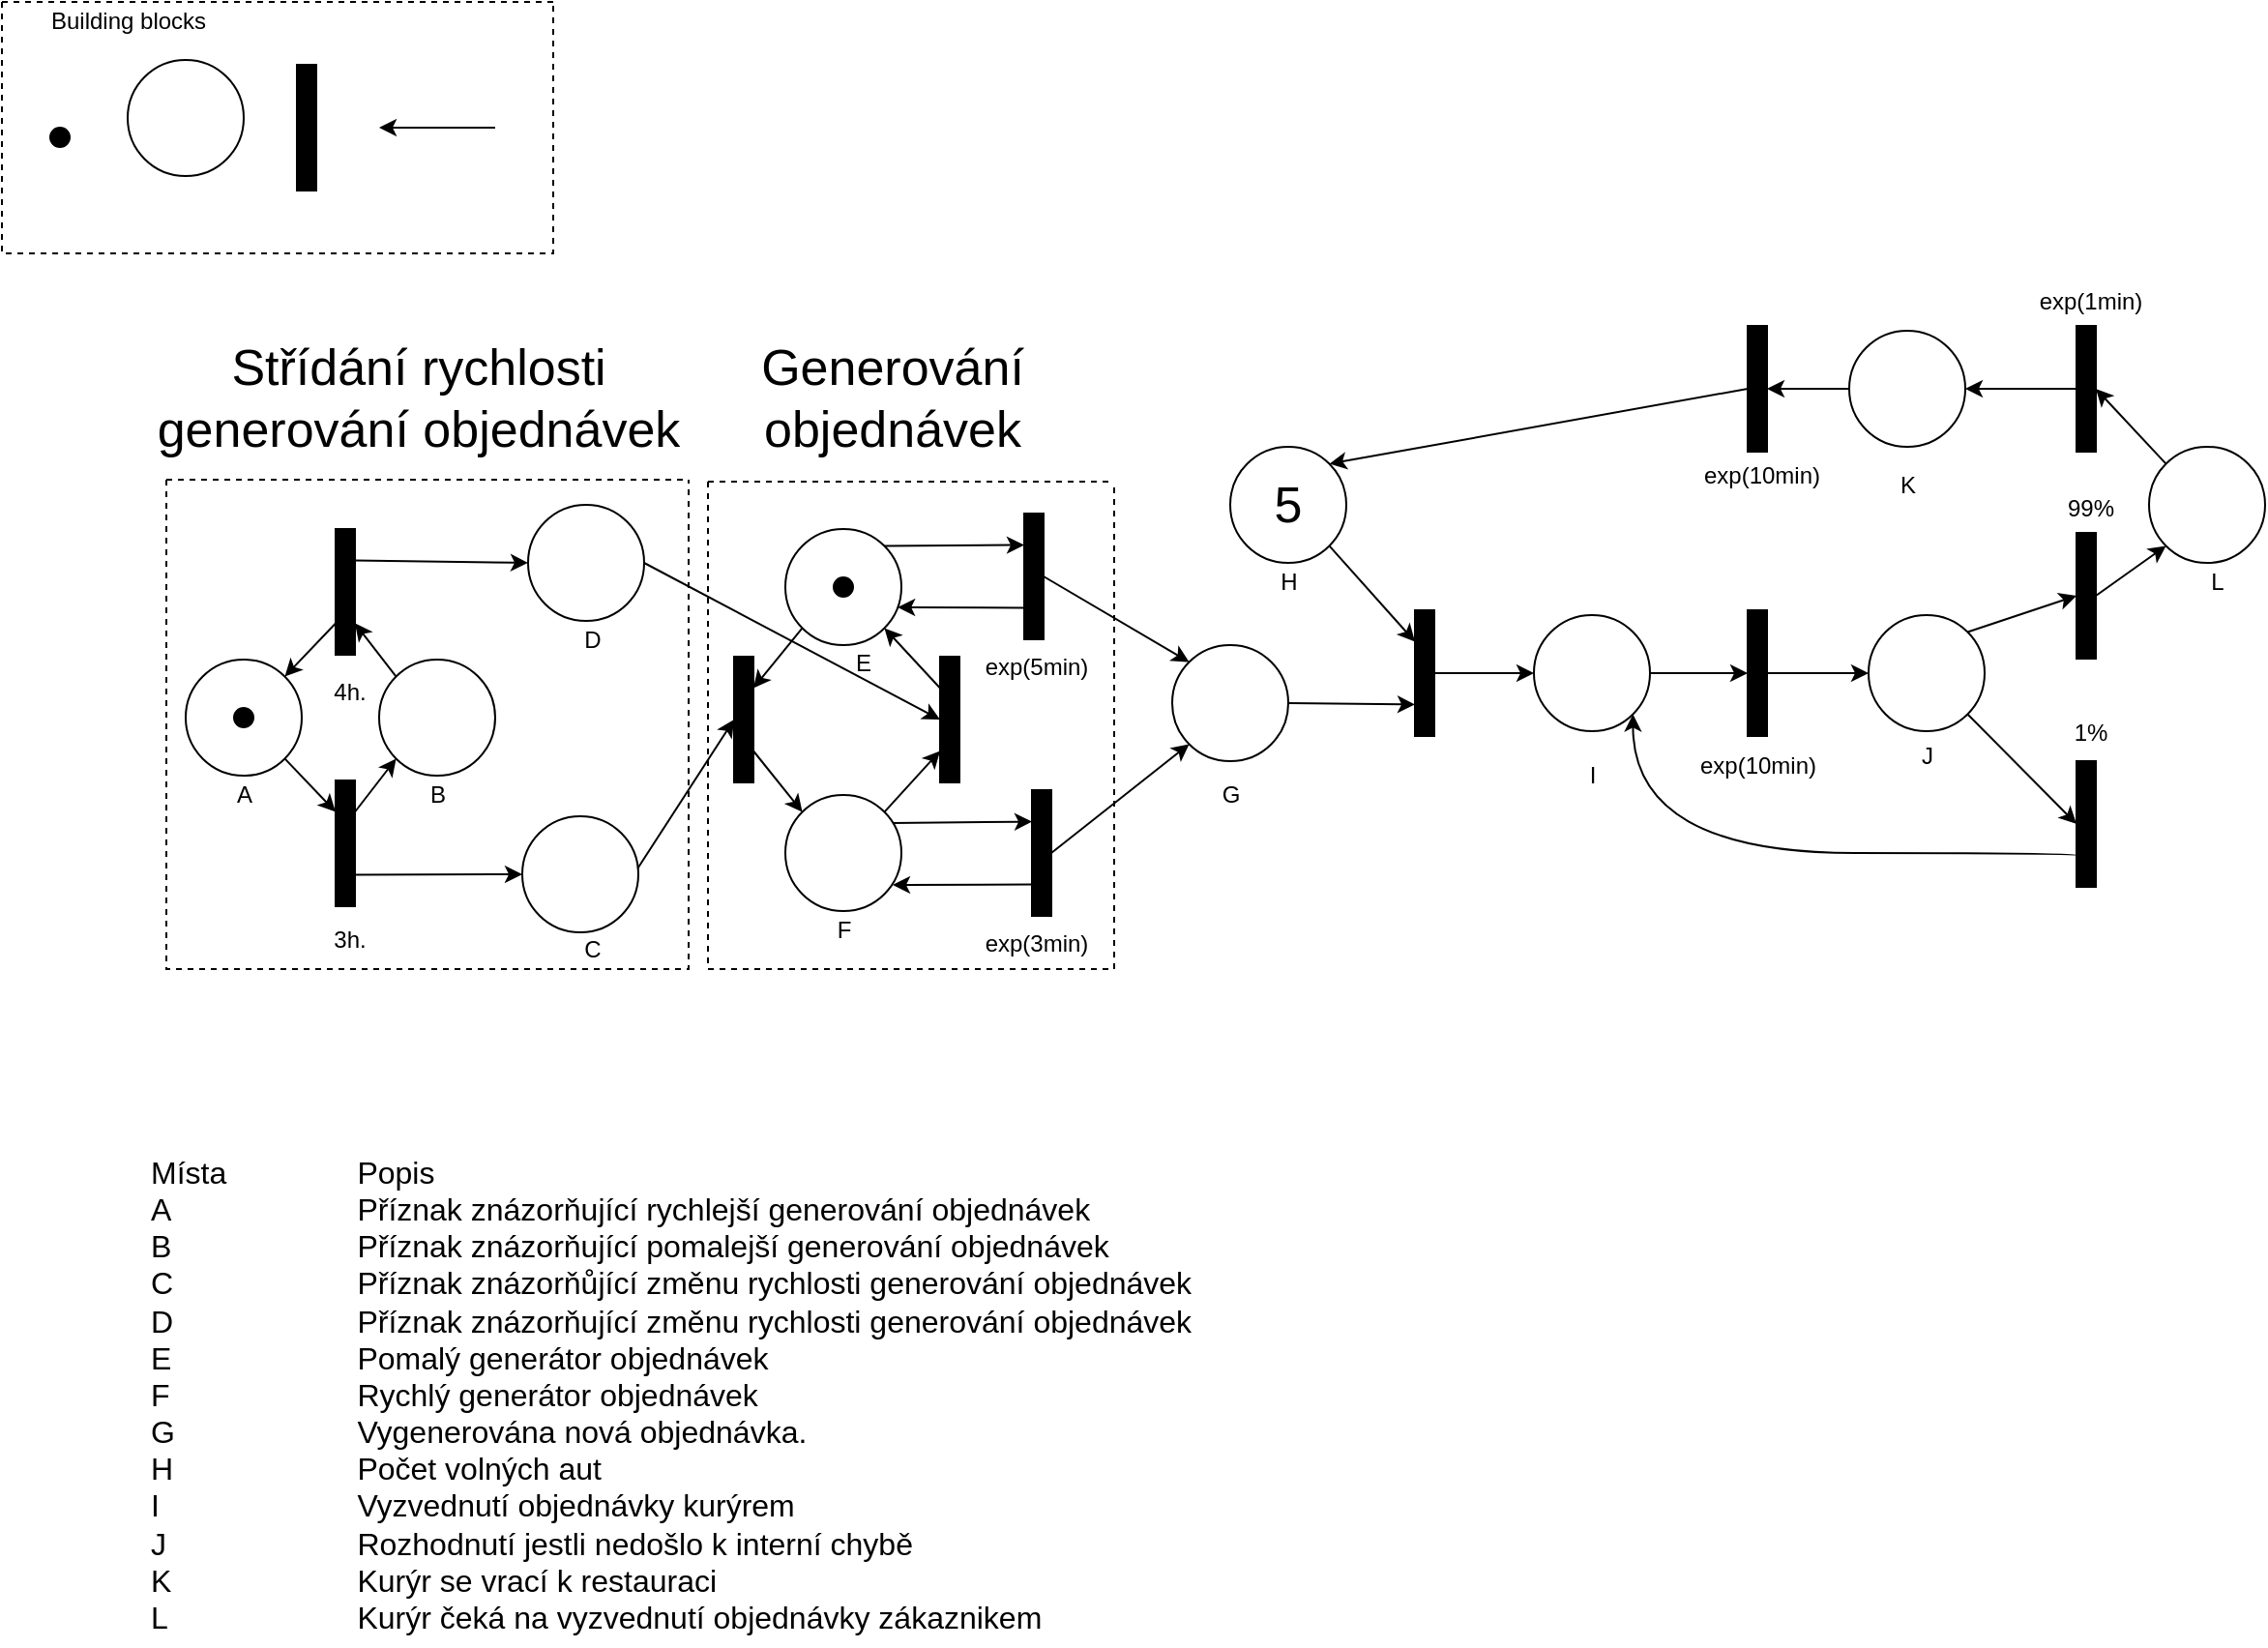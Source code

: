 <mxfile version="15.8.9" type="device"><diagram id="PbVcn2mZzIXCeSGvpQcQ" name="Page-1"><mxGraphModel dx="1185" dy="661" grid="1" gridSize="10" guides="1" tooltips="1" connect="1" arrows="1" fold="1" page="1" pageScale="1" pageWidth="850" pageHeight="1100" math="0" shadow="0"><root><mxCell id="0"/><mxCell id="1" parent="0"/><mxCell id="ri4CY-pp1VwM1a8zsmn7-1" value="" style="ellipse;whiteSpace=wrap;html=1;aspect=fixed;" parent="1" vertex="1"><mxGeometry x="160" y="110" width="60" height="60" as="geometry"/></mxCell><mxCell id="ri4CY-pp1VwM1a8zsmn7-4" value="" style="ellipse;whiteSpace=wrap;html=1;aspect=fixed;fillColor=#000000;" parent="1" vertex="1"><mxGeometry x="120" y="145" width="10" height="10" as="geometry"/></mxCell><mxCell id="ri4CY-pp1VwM1a8zsmn7-6" value="" style="endArrow=classic;html=1;rounded=0;edgeStyle=orthogonalEdgeStyle;" parent="1" edge="1"><mxGeometry width="50" height="50" relative="1" as="geometry"><mxPoint x="350" y="145" as="sourcePoint"/><mxPoint x="290" y="145" as="targetPoint"/><Array as="points"><mxPoint x="340" y="145"/></Array></mxGeometry></mxCell><mxCell id="ri4CY-pp1VwM1a8zsmn7-7" value="" style="swimlane;startSize=0;fillColor=#000000;dashed=1;" parent="1" vertex="1"><mxGeometry x="95" y="80" width="285" height="130" as="geometry"/></mxCell><mxCell id="ri4CY-pp1VwM1a8zsmn7-8" value="Building blocks" style="text;html=1;align=center;verticalAlign=middle;resizable=0;points=[];autosize=1;strokeColor=none;fillColor=none;" parent="ri4CY-pp1VwM1a8zsmn7-7" vertex="1"><mxGeometry x="15" width="100" height="20" as="geometry"/></mxCell><mxCell id="Bqn5HKnuF65wunkRcxJL-5" value="" style="rounded=0;whiteSpace=wrap;html=1;rotation=90;fillColor=#000000;" parent="ri4CY-pp1VwM1a8zsmn7-7" vertex="1"><mxGeometry x="125" y="60" width="65" height="10" as="geometry"/></mxCell><mxCell id="Bqn5HKnuF65wunkRcxJL-12" value="" style="ellipse;whiteSpace=wrap;html=1;aspect=fixed;" parent="1" vertex="1"><mxGeometry x="367" y="340" width="60" height="60" as="geometry"/></mxCell><mxCell id="Bqn5HKnuF65wunkRcxJL-13" value="" style="ellipse;whiteSpace=wrap;html=1;aspect=fixed;" parent="1" vertex="1"><mxGeometry x="364" y="501" width="60" height="60" as="geometry"/></mxCell><mxCell id="Bqn5HKnuF65wunkRcxJL-14" value="" style="endArrow=classic;html=1;rounded=0;exitX=0.25;exitY=0;exitDx=0;exitDy=0;entryX=0;entryY=0.5;entryDx=0;entryDy=0;" parent="1" source="Bqn5HKnuF65wunkRcxJL-4" target="Bqn5HKnuF65wunkRcxJL-12" edge="1"><mxGeometry width="50" height="50" relative="1" as="geometry"><mxPoint x="338.787" y="438.787" as="sourcePoint"/><mxPoint x="287.5" y="411.25" as="targetPoint"/></mxGeometry></mxCell><mxCell id="Bqn5HKnuF65wunkRcxJL-15" value="" style="endArrow=classic;html=1;rounded=0;exitX=0.75;exitY=0;exitDx=0;exitDy=0;entryX=0;entryY=0.5;entryDx=0;entryDy=0;" parent="1" source="Bqn5HKnuF65wunkRcxJL-3" target="Bqn5HKnuF65wunkRcxJL-13" edge="1"><mxGeometry width="50" height="50" relative="1" as="geometry"><mxPoint x="348.787" y="448.787" as="sourcePoint"/><mxPoint x="297.5" y="421.25" as="targetPoint"/></mxGeometry></mxCell><mxCell id="Bqn5HKnuF65wunkRcxJL-31" value="" style="rounded=0;whiteSpace=wrap;html=1;rotation=90;fillColor=#000000;" parent="1" vertex="1"><mxGeometry x="446" y="446" width="65" height="10" as="geometry"/></mxCell><mxCell id="Bqn5HKnuF65wunkRcxJL-32" value="" style="rounded=0;whiteSpace=wrap;html=1;rotation=90;fillColor=#000000;" parent="1" vertex="1"><mxGeometry x="552.5" y="446" width="65" height="10" as="geometry"/></mxCell><mxCell id="Bqn5HKnuF65wunkRcxJL-33" value="" style="endArrow=classic;html=1;rounded=0;exitX=1;exitY=0;exitDx=0;exitDy=0;entryX=0.75;entryY=1;entryDx=0;entryDy=0;" parent="1" source="Bqn5HKnuF65wunkRcxJL-21" target="Bqn5HKnuF65wunkRcxJL-32" edge="1"><mxGeometry width="50" height="50" relative="1" as="geometry"><mxPoint x="620" y="481.25" as="sourcePoint"/><mxPoint x="732.5" y="490" as="targetPoint"/></mxGeometry></mxCell><mxCell id="Bqn5HKnuF65wunkRcxJL-34" value="" style="endArrow=classic;html=1;rounded=0;exitX=0.75;exitY=0;exitDx=0;exitDy=0;entryX=0;entryY=0;entryDx=0;entryDy=0;" parent="1" source="Bqn5HKnuF65wunkRcxJL-31" target="Bqn5HKnuF65wunkRcxJL-21" edge="1"><mxGeometry width="50" height="50" relative="1" as="geometry"><mxPoint x="420" y="421.25" as="sourcePoint"/><mxPoint x="532.5" y="430" as="targetPoint"/></mxGeometry></mxCell><mxCell id="Bqn5HKnuF65wunkRcxJL-21" value="" style="ellipse;whiteSpace=wrap;html=1;aspect=fixed;" parent="1" vertex="1"><mxGeometry x="500" y="490" width="60" height="60" as="geometry"/></mxCell><mxCell id="Bqn5HKnuF65wunkRcxJL-22" value="" style="rounded=0;whiteSpace=wrap;html=1;rotation=90;fillColor=#000000;" parent="1" vertex="1"><mxGeometry x="600" y="515" width="65" height="10" as="geometry"/></mxCell><mxCell id="Bqn5HKnuF65wunkRcxJL-23" value="" style="endArrow=classic;html=1;rounded=0;exitX=0.925;exitY=0.242;exitDx=0;exitDy=0;entryX=0.25;entryY=1;entryDx=0;entryDy=0;exitPerimeter=0;" parent="1" source="Bqn5HKnuF65wunkRcxJL-21" target="Bqn5HKnuF65wunkRcxJL-22" edge="1"><mxGeometry width="50" height="50" relative="1" as="geometry"><mxPoint x="255" y="641.25" as="sourcePoint"/><mxPoint x="367.5" y="632.5" as="targetPoint"/></mxGeometry></mxCell><mxCell id="Bqn5HKnuF65wunkRcxJL-24" value="" style="endArrow=classic;html=1;rounded=0;exitX=0.75;exitY=1;exitDx=0;exitDy=0;entryX=0.925;entryY=0.775;entryDx=0;entryDy=0;entryPerimeter=0;" parent="1" source="Bqn5HKnuF65wunkRcxJL-22" target="Bqn5HKnuF65wunkRcxJL-21" edge="1"><mxGeometry width="50" height="50" relative="1" as="geometry"><mxPoint x="265" y="651.25" as="sourcePoint"/><mxPoint x="377.5" y="642.5" as="targetPoint"/></mxGeometry></mxCell><mxCell id="Bqn5HKnuF65wunkRcxJL-28" value="" style="rounded=0;whiteSpace=wrap;html=1;rotation=90;fillColor=#000000;" parent="1" vertex="1"><mxGeometry x="596" y="372" width="65" height="10" as="geometry"/></mxCell><mxCell id="Bqn5HKnuF65wunkRcxJL-29" value="" style="endArrow=classic;html=1;rounded=0;exitX=1;exitY=0;exitDx=0;exitDy=0;entryX=0.25;entryY=1;entryDx=0;entryDy=0;" parent="1" source="Bqn5HKnuF65wunkRcxJL-27" target="Bqn5HKnuF65wunkRcxJL-28" edge="1"><mxGeometry width="50" height="50" relative="1" as="geometry"><mxPoint x="247.5" y="428.75" as="sourcePoint"/><mxPoint x="360" y="420" as="targetPoint"/></mxGeometry></mxCell><mxCell id="Bqn5HKnuF65wunkRcxJL-30" value="" style="endArrow=classic;html=1;rounded=0;exitX=0.75;exitY=1;exitDx=0;exitDy=0;entryX=0.968;entryY=0.674;entryDx=0;entryDy=0;entryPerimeter=0;" parent="1" source="Bqn5HKnuF65wunkRcxJL-28" target="Bqn5HKnuF65wunkRcxJL-27" edge="1"><mxGeometry width="50" height="50" relative="1" as="geometry"><mxPoint x="257.5" y="438.75" as="sourcePoint"/><mxPoint x="370" y="430" as="targetPoint"/></mxGeometry></mxCell><mxCell id="Bqn5HKnuF65wunkRcxJL-36" value="" style="endArrow=classic;html=1;rounded=0;entryX=0.25;entryY=0;entryDx=0;entryDy=0;exitX=0;exitY=1;exitDx=0;exitDy=0;" parent="1" source="Bqn5HKnuF65wunkRcxJL-27" target="Bqn5HKnuF65wunkRcxJL-31" edge="1"><mxGeometry width="50" height="50" relative="1" as="geometry"><mxPoint x="509" y="440" as="sourcePoint"/><mxPoint x="642.5" y="390" as="targetPoint"/></mxGeometry></mxCell><mxCell id="Bqn5HKnuF65wunkRcxJL-37" value="" style="endArrow=classic;html=1;rounded=0;entryX=1;entryY=1;entryDx=0;entryDy=0;exitX=0.25;exitY=1;exitDx=0;exitDy=0;" parent="1" source="Bqn5HKnuF65wunkRcxJL-32" target="Bqn5HKnuF65wunkRcxJL-27" edge="1"><mxGeometry width="50" height="50" relative="1" as="geometry"><mxPoint x="560" y="420" as="sourcePoint"/><mxPoint x="380" y="390" as="targetPoint"/></mxGeometry></mxCell><mxCell id="Bqn5HKnuF65wunkRcxJL-39" value="" style="endArrow=classic;html=1;rounded=0;exitX=0.994;exitY=0.45;exitDx=0;exitDy=0;entryX=0.5;entryY=1;entryDx=0;entryDy=0;exitPerimeter=0;" parent="1" source="Bqn5HKnuF65wunkRcxJL-13" target="Bqn5HKnuF65wunkRcxJL-31" edge="1"><mxGeometry width="50" height="50" relative="1" as="geometry"><mxPoint x="287.5" y="508.75" as="sourcePoint"/><mxPoint x="338.787" y="481.213" as="targetPoint"/></mxGeometry></mxCell><mxCell id="Bqn5HKnuF65wunkRcxJL-40" value="" style="endArrow=classic;html=1;rounded=0;exitX=1;exitY=0.5;exitDx=0;exitDy=0;entryX=0.5;entryY=1;entryDx=0;entryDy=0;" parent="1" source="Bqn5HKnuF65wunkRcxJL-12" target="Bqn5HKnuF65wunkRcxJL-32" edge="1"><mxGeometry width="50" height="50" relative="1" as="geometry"><mxPoint x="297.5" y="518.75" as="sourcePoint"/><mxPoint x="348.787" y="491.213" as="targetPoint"/></mxGeometry></mxCell><mxCell id="Bqn5HKnuF65wunkRcxJL-41" value="" style="ellipse;whiteSpace=wrap;html=1;aspect=fixed;" parent="1" vertex="1"><mxGeometry x="700" y="412.5" width="60" height="60" as="geometry"/></mxCell><mxCell id="Bqn5HKnuF65wunkRcxJL-42" value="" style="endArrow=classic;html=1;rounded=0;exitX=0.5;exitY=0;exitDx=0;exitDy=0;entryX=0;entryY=0;entryDx=0;entryDy=0;" parent="1" source="Bqn5HKnuF65wunkRcxJL-28" target="Bqn5HKnuF65wunkRcxJL-41" edge="1"><mxGeometry width="50" height="50" relative="1" as="geometry"><mxPoint x="460" y="370" as="sourcePoint"/><mxPoint x="655" y="445" as="targetPoint"/></mxGeometry></mxCell><mxCell id="Bqn5HKnuF65wunkRcxJL-43" value="" style="endArrow=classic;html=1;rounded=0;exitX=0.5;exitY=0;exitDx=0;exitDy=0;entryX=0;entryY=1;entryDx=0;entryDy=0;" parent="1" source="Bqn5HKnuF65wunkRcxJL-22" target="Bqn5HKnuF65wunkRcxJL-41" edge="1"><mxGeometry width="50" height="50" relative="1" as="geometry"><mxPoint x="470" y="380" as="sourcePoint"/><mxPoint x="665" y="455" as="targetPoint"/></mxGeometry></mxCell><mxCell id="Bqn5HKnuF65wunkRcxJL-46" value="" style="group" parent="1" vertex="1" connectable="0"><mxGeometry x="500" y="352.5" width="60" height="60" as="geometry"/></mxCell><mxCell id="Bqn5HKnuF65wunkRcxJL-27" value="" style="ellipse;whiteSpace=wrap;html=1;aspect=fixed;" parent="Bqn5HKnuF65wunkRcxJL-46" vertex="1"><mxGeometry width="60" height="60" as="geometry"/></mxCell><mxCell id="Bqn5HKnuF65wunkRcxJL-44" value="" style="ellipse;whiteSpace=wrap;html=1;aspect=fixed;fillColor=#000000;" parent="Bqn5HKnuF65wunkRcxJL-46" vertex="1"><mxGeometry x="25" y="25" width="10" height="10" as="geometry"/></mxCell><mxCell id="Bqn5HKnuF65wunkRcxJL-47" value="" style="group" parent="1" vertex="1" connectable="0"><mxGeometry x="190" y="352.5" width="160" height="195" as="geometry"/></mxCell><mxCell id="Bqn5HKnuF65wunkRcxJL-2" value="" style="ellipse;whiteSpace=wrap;html=1;aspect=fixed;" parent="Bqn5HKnuF65wunkRcxJL-47" vertex="1"><mxGeometry x="100" y="67.5" width="60" height="60" as="geometry"/></mxCell><mxCell id="Bqn5HKnuF65wunkRcxJL-3" value="" style="rounded=0;whiteSpace=wrap;html=1;rotation=90;fillColor=#000000;" parent="Bqn5HKnuF65wunkRcxJL-47" vertex="1"><mxGeometry x="50" y="157.5" width="65" height="10" as="geometry"/></mxCell><mxCell id="Bqn5HKnuF65wunkRcxJL-4" value="" style="rounded=0;whiteSpace=wrap;html=1;rotation=90;fillColor=#000000;" parent="Bqn5HKnuF65wunkRcxJL-47" vertex="1"><mxGeometry x="50" y="27.5" width="65" height="10" as="geometry"/></mxCell><mxCell id="Bqn5HKnuF65wunkRcxJL-6" value="" style="endArrow=classic;html=1;rounded=0;exitX=1;exitY=1;exitDx=0;exitDy=0;entryX=0.25;entryY=1;entryDx=0;entryDy=0;" parent="Bqn5HKnuF65wunkRcxJL-47" source="Bqn5HKnuF65wunkRcxJL-1" target="Bqn5HKnuF65wunkRcxJL-3" edge="1"><mxGeometry width="50" height="50" relative="1" as="geometry"><mxPoint x="160" y="27.5" as="sourcePoint"/><mxPoint x="50" y="167.5" as="targetPoint"/></mxGeometry></mxCell><mxCell id="Bqn5HKnuF65wunkRcxJL-8" value="" style="endArrow=classic;html=1;rounded=0;exitX=0.25;exitY=0;exitDx=0;exitDy=0;entryX=0;entryY=1;entryDx=0;entryDy=0;" parent="Bqn5HKnuF65wunkRcxJL-47" source="Bqn5HKnuF65wunkRcxJL-3" target="Bqn5HKnuF65wunkRcxJL-2" edge="1"><mxGeometry width="50" height="50" relative="1" as="geometry"><mxPoint x="118.957" y="158.882" as="sourcePoint"/><mxPoint x="82.5" y="186.25" as="targetPoint"/></mxGeometry></mxCell><mxCell id="Bqn5HKnuF65wunkRcxJL-9" value="" style="endArrow=classic;html=1;rounded=0;exitX=0;exitY=0;exitDx=0;exitDy=0;entryX=0.75;entryY=0;entryDx=0;entryDy=0;" parent="Bqn5HKnuF65wunkRcxJL-47" source="Bqn5HKnuF65wunkRcxJL-2" target="Bqn5HKnuF65wunkRcxJL-4" edge="1"><mxGeometry width="50" height="50" relative="1" as="geometry"><mxPoint x="128.957" y="168.882" as="sourcePoint"/><mxPoint x="92.5" y="196.25" as="targetPoint"/></mxGeometry></mxCell><mxCell id="Bqn5HKnuF65wunkRcxJL-10" value="" style="endArrow=classic;html=1;rounded=0;exitX=0.75;exitY=1;exitDx=0;exitDy=0;entryX=1;entryY=0;entryDx=0;entryDy=0;" parent="Bqn5HKnuF65wunkRcxJL-47" source="Bqn5HKnuF65wunkRcxJL-4" target="Bqn5HKnuF65wunkRcxJL-1" edge="1"><mxGeometry width="50" height="50" relative="1" as="geometry"><mxPoint x="138.957" y="178.882" as="sourcePoint"/><mxPoint x="102.5" y="206.25" as="targetPoint"/></mxGeometry></mxCell><mxCell id="Bqn5HKnuF65wunkRcxJL-45" value="" style="group" parent="Bqn5HKnuF65wunkRcxJL-47" vertex="1" connectable="0"><mxGeometry y="67.5" width="60" height="60" as="geometry"/></mxCell><mxCell id="Bqn5HKnuF65wunkRcxJL-1" value="" style="ellipse;whiteSpace=wrap;html=1;aspect=fixed;" parent="Bqn5HKnuF65wunkRcxJL-45" vertex="1"><mxGeometry width="60" height="60" as="geometry"/></mxCell><mxCell id="Bqn5HKnuF65wunkRcxJL-11" value="" style="ellipse;whiteSpace=wrap;html=1;aspect=fixed;fillColor=#000000;" parent="Bqn5HKnuF65wunkRcxJL-45" vertex="1"><mxGeometry x="25" y="25" width="10" height="10" as="geometry"/></mxCell><mxCell id="uVKIIhkDiGkWDFopbI2g-1" value="A" style="text;html=1;align=center;verticalAlign=middle;resizable=0;points=[];autosize=1;strokeColor=none;fillColor=none;" parent="Bqn5HKnuF65wunkRcxJL-47" vertex="1"><mxGeometry x="20" y="127.5" width="20" height="20" as="geometry"/></mxCell><mxCell id="uVKIIhkDiGkWDFopbI2g-26" value="&lt;font style=&quot;font-size: 12px&quot;&gt;4h.&lt;/font&gt;" style="text;html=1;strokeColor=none;fillColor=none;align=center;verticalAlign=middle;whiteSpace=wrap;rounded=0;fontSize=16;" parent="Bqn5HKnuF65wunkRcxJL-47" vertex="1"><mxGeometry x="55" y="67.5" width="60" height="30" as="geometry"/></mxCell><mxCell id="Bqn5HKnuF65wunkRcxJL-48" value="" style="rounded=0;whiteSpace=wrap;html=1;rotation=90;fillColor=#000000;" parent="1" vertex="1"><mxGeometry x="798" y="422" width="65" height="10" as="geometry"/></mxCell><mxCell id="Bqn5HKnuF65wunkRcxJL-49" value="" style="endArrow=classic;html=1;rounded=0;exitX=1;exitY=0.5;exitDx=0;exitDy=0;entryX=0.75;entryY=1;entryDx=0;entryDy=0;" parent="1" source="Bqn5HKnuF65wunkRcxJL-41" target="Bqn5HKnuF65wunkRcxJL-48" edge="1"><mxGeometry width="50" height="50" relative="1" as="geometry"><mxPoint x="647.5" y="530" as="sourcePoint"/><mxPoint x="718.787" y="473.713" as="targetPoint"/></mxGeometry></mxCell><mxCell id="Bqn5HKnuF65wunkRcxJL-51" value="" style="endArrow=classic;html=1;rounded=0;exitX=0.5;exitY=0;exitDx=0;exitDy=0;entryX=0;entryY=0.5;entryDx=0;entryDy=0;" parent="1" source="Bqn5HKnuF65wunkRcxJL-48" target="Bqn5HKnuF65wunkRcxJL-52" edge="1"><mxGeometry width="50" height="50" relative="1" as="geometry"><mxPoint x="900" y="490" as="sourcePoint"/><mxPoint x="900" y="442" as="targetPoint"/></mxGeometry></mxCell><mxCell id="Bqn5HKnuF65wunkRcxJL-52" value="" style="ellipse;whiteSpace=wrap;html=1;aspect=fixed;" parent="1" vertex="1"><mxGeometry x="887" y="397" width="60" height="60" as="geometry"/></mxCell><mxCell id="Bqn5HKnuF65wunkRcxJL-54" value="" style="ellipse;whiteSpace=wrap;html=1;aspect=fixed;fontStyle=0" parent="1" vertex="1"><mxGeometry x="1060" y="397" width="60" height="60" as="geometry"/></mxCell><mxCell id="Bqn5HKnuF65wunkRcxJL-55" value="" style="ellipse;whiteSpace=wrap;html=1;aspect=fixed;fontStyle=1" parent="1" vertex="1"><mxGeometry x="1205" y="310" width="60" height="60" as="geometry"/></mxCell><mxCell id="Bqn5HKnuF65wunkRcxJL-56" value="&amp;nbsp;" style="ellipse;whiteSpace=wrap;html=1;aspect=fixed;fontStyle=1" parent="1" vertex="1"><mxGeometry x="1050" y="250" width="60" height="60" as="geometry"/></mxCell><mxCell id="Bqn5HKnuF65wunkRcxJL-57" value="&lt;font style=&quot;font-size: 26px&quot;&gt;5&lt;/font&gt;" style="ellipse;whiteSpace=wrap;html=1;aspect=fixed;" parent="1" vertex="1"><mxGeometry x="730" y="310" width="60" height="60" as="geometry"/></mxCell><mxCell id="Bqn5HKnuF65wunkRcxJL-58" value="" style="endArrow=classic;html=1;rounded=0;exitX=1;exitY=1;exitDx=0;exitDy=0;entryX=0.25;entryY=1;entryDx=0;entryDy=0;" parent="1" source="Bqn5HKnuF65wunkRcxJL-57" target="Bqn5HKnuF65wunkRcxJL-48" edge="1"><mxGeometry width="50" height="50" relative="1" as="geometry"><mxPoint x="770" y="452.5" as="sourcePoint"/><mxPoint x="835.5" y="468.25" as="targetPoint"/></mxGeometry></mxCell><mxCell id="Bqn5HKnuF65wunkRcxJL-59" value="" style="rounded=0;whiteSpace=wrap;html=1;rotation=90;fillColor=#000000;" parent="1" vertex="1"><mxGeometry x="970" y="422" width="65" height="10" as="geometry"/></mxCell><mxCell id="Bqn5HKnuF65wunkRcxJL-60" value="" style="endArrow=classic;html=1;rounded=0;exitX=1;exitY=0.5;exitDx=0;exitDy=0;entryX=0.5;entryY=1;entryDx=0;entryDy=0;" parent="1" source="Bqn5HKnuF65wunkRcxJL-52" target="Bqn5HKnuF65wunkRcxJL-59" edge="1"><mxGeometry width="50" height="50" relative="1" as="geometry"><mxPoint x="845.5" y="437" as="sourcePoint"/><mxPoint x="897" y="437" as="targetPoint"/></mxGeometry></mxCell><mxCell id="Bqn5HKnuF65wunkRcxJL-61" value="" style="endArrow=classic;html=1;rounded=0;exitX=0.5;exitY=0;exitDx=0;exitDy=0;entryX=0;entryY=0.5;entryDx=0;entryDy=0;" parent="1" source="Bqn5HKnuF65wunkRcxJL-59" target="Bqn5HKnuF65wunkRcxJL-54" edge="1"><mxGeometry width="50" height="50" relative="1" as="geometry"><mxPoint x="855.5" y="447" as="sourcePoint"/><mxPoint x="907" y="447" as="targetPoint"/></mxGeometry></mxCell><mxCell id="Bqn5HKnuF65wunkRcxJL-62" value="" style="endArrow=classic;html=1;rounded=0;exitX=1;exitY=1;exitDx=0;exitDy=0;entryX=0.5;entryY=1;entryDx=0;entryDy=0;" parent="1" source="Bqn5HKnuF65wunkRcxJL-54" target="Bqn5HKnuF65wunkRcxJL-63" edge="1"><mxGeometry width="50" height="50" relative="1" as="geometry"><mxPoint x="1249" y="359.8" as="sourcePoint"/><mxPoint x="1300.5" y="359.8" as="targetPoint"/></mxGeometry></mxCell><mxCell id="Bqn5HKnuF65wunkRcxJL-63" value="" style="rounded=0;whiteSpace=wrap;html=1;rotation=90;fillColor=#000000;" parent="1" vertex="1"><mxGeometry x="1140" y="500" width="65" height="10" as="geometry"/></mxCell><mxCell id="Bqn5HKnuF65wunkRcxJL-64" value="" style="rounded=0;whiteSpace=wrap;html=1;rotation=90;fillColor=#000000;" parent="1" vertex="1"><mxGeometry x="1140" y="382" width="65" height="10" as="geometry"/></mxCell><mxCell id="Bqn5HKnuF65wunkRcxJL-67" value="" style="endArrow=classic;html=1;rounded=0;exitX=1;exitY=0;exitDx=0;exitDy=0;entryX=0.5;entryY=1;entryDx=0;entryDy=0;" parent="1" source="Bqn5HKnuF65wunkRcxJL-54" target="Bqn5HKnuF65wunkRcxJL-64" edge="1"><mxGeometry width="50" height="50" relative="1" as="geometry"><mxPoint x="1017.5" y="437" as="sourcePoint"/><mxPoint x="1070" y="437" as="targetPoint"/></mxGeometry></mxCell><mxCell id="Bqn5HKnuF65wunkRcxJL-69" value="" style="endArrow=classic;html=1;rounded=0;exitX=0.75;exitY=1;exitDx=0;exitDy=0;edgeStyle=orthogonalEdgeStyle;curved=1;entryX=1;entryY=1;entryDx=0;entryDy=0;" parent="1" source="Bqn5HKnuF65wunkRcxJL-63" target="Bqn5HKnuF65wunkRcxJL-52" edge="1"><mxGeometry width="50" height="50" relative="1" as="geometry"><mxPoint x="920.003" y="501.003" as="sourcePoint"/><mxPoint x="930" y="470" as="targetPoint"/><Array as="points"><mxPoint x="1168" y="520"/><mxPoint x="938" y="520"/></Array></mxGeometry></mxCell><mxCell id="Bqn5HKnuF65wunkRcxJL-71" value="" style="endArrow=classic;html=1;rounded=0;exitX=0.5;exitY=0;exitDx=0;exitDy=0;entryX=0;entryY=1;entryDx=0;entryDy=0;" parent="1" source="Bqn5HKnuF65wunkRcxJL-64" target="Bqn5HKnuF65wunkRcxJL-55" edge="1"><mxGeometry width="50" height="50" relative="1" as="geometry"><mxPoint x="1190.003" y="388.787" as="sourcePoint"/><mxPoint x="1246.29" y="370" as="targetPoint"/></mxGeometry></mxCell><mxCell id="Bqn5HKnuF65wunkRcxJL-72" value="" style="rounded=0;whiteSpace=wrap;html=1;rotation=90;fillColor=#000000;" parent="1" vertex="1"><mxGeometry x="1140" y="275" width="65" height="10" as="geometry"/></mxCell><mxCell id="Bqn5HKnuF65wunkRcxJL-73" value="" style="endArrow=classic;html=1;rounded=0;exitX=0;exitY=0;exitDx=0;exitDy=0;entryX=0.5;entryY=0;entryDx=0;entryDy=0;" parent="1" source="Bqn5HKnuF65wunkRcxJL-55" target="Bqn5HKnuF65wunkRcxJL-72" edge="1"><mxGeometry width="50" height="50" relative="1" as="geometry"><mxPoint x="1187.5" y="397" as="sourcePoint"/><mxPoint x="1223.787" y="371.213" as="targetPoint"/></mxGeometry></mxCell><mxCell id="Bqn5HKnuF65wunkRcxJL-74" value="" style="endArrow=classic;html=1;rounded=0;exitX=0.5;exitY=1;exitDx=0;exitDy=0;entryX=1;entryY=0.5;entryDx=0;entryDy=0;" parent="1" source="Bqn5HKnuF65wunkRcxJL-72" target="Bqn5HKnuF65wunkRcxJL-56" edge="1"><mxGeometry width="50" height="50" relative="1" as="geometry"><mxPoint x="1197.5" y="407" as="sourcePoint"/><mxPoint x="1233.787" y="381.213" as="targetPoint"/></mxGeometry></mxCell><mxCell id="Bqn5HKnuF65wunkRcxJL-75" value="" style="rounded=0;whiteSpace=wrap;html=1;rotation=90;fillColor=#000000;" parent="1" vertex="1"><mxGeometry x="970" y="275" width="65" height="10" as="geometry"/></mxCell><mxCell id="Bqn5HKnuF65wunkRcxJL-76" value="" style="endArrow=classic;html=1;rounded=0;exitX=0;exitY=0.5;exitDx=0;exitDy=0;entryX=0.5;entryY=0;entryDx=0;entryDy=0;" parent="1" source="Bqn5HKnuF65wunkRcxJL-56" target="Bqn5HKnuF65wunkRcxJL-75" edge="1"><mxGeometry width="50" height="50" relative="1" as="geometry"><mxPoint x="845.5" y="437" as="sourcePoint"/><mxPoint x="897" y="437" as="targetPoint"/></mxGeometry></mxCell><mxCell id="Bqn5HKnuF65wunkRcxJL-77" value="" style="endArrow=classic;html=1;rounded=0;exitX=0.5;exitY=1;exitDx=0;exitDy=0;entryX=1;entryY=0;entryDx=0;entryDy=0;" parent="1" source="Bqn5HKnuF65wunkRcxJL-75" target="Bqn5HKnuF65wunkRcxJL-57" edge="1"><mxGeometry width="50" height="50" relative="1" as="geometry"><mxPoint x="855.5" y="447" as="sourcePoint"/><mxPoint x="907" y="447" as="targetPoint"/></mxGeometry></mxCell><mxCell id="Bqn5HKnuF65wunkRcxJL-78" value="" style="swimlane;startSize=0;fontSize=26;dashed=1;" parent="1" vertex="1"><mxGeometry x="180" y="327" width="270" height="253" as="geometry"><mxRectangle x="180" y="327" width="50" height="40" as="alternateBounds"/></mxGeometry></mxCell><mxCell id="uVKIIhkDiGkWDFopbI2g-3" value="C" style="text;html=1;align=center;verticalAlign=middle;resizable=0;points=[];autosize=1;strokeColor=none;fillColor=none;" parent="Bqn5HKnuF65wunkRcxJL-78" vertex="1"><mxGeometry x="210" y="233" width="20" height="20" as="geometry"/></mxCell><mxCell id="uVKIIhkDiGkWDFopbI2g-25" value="&lt;font style=&quot;font-size: 12px&quot;&gt;3h.&lt;/font&gt;" style="text;html=1;strokeColor=none;fillColor=none;align=center;verticalAlign=middle;whiteSpace=wrap;rounded=0;fontSize=16;" parent="Bqn5HKnuF65wunkRcxJL-78" vertex="1"><mxGeometry x="65" y="220.5" width="60" height="30" as="geometry"/></mxCell><mxCell id="Bqn5HKnuF65wunkRcxJL-79" value="&lt;div&gt;Střídání rychlosti&lt;/div&gt;&lt;div&gt;generování objednávek&lt;/div&gt;" style="text;html=1;align=center;verticalAlign=middle;resizable=0;points=[];autosize=1;strokeColor=none;fillColor=none;fontSize=26;" parent="1" vertex="1"><mxGeometry x="170" y="250" width="280" height="70" as="geometry"/></mxCell><mxCell id="Bqn5HKnuF65wunkRcxJL-80" value="" style="swimlane;startSize=0;dashed=1;fontSize=26;" parent="1" vertex="1"><mxGeometry x="460" y="328" width="210" height="252" as="geometry"/></mxCell><mxCell id="uVKIIhkDiGkWDFopbI2g-5" value="E" style="text;html=1;align=center;verticalAlign=middle;resizable=0;points=[];autosize=1;strokeColor=none;fillColor=none;" parent="Bqn5HKnuF65wunkRcxJL-80" vertex="1"><mxGeometry x="70" y="84" width="20" height="20" as="geometry"/></mxCell><mxCell id="uVKIIhkDiGkWDFopbI2g-6" value="F" style="text;html=1;align=center;verticalAlign=middle;resizable=0;points=[];autosize=1;strokeColor=none;fillColor=none;" parent="Bqn5HKnuF65wunkRcxJL-80" vertex="1"><mxGeometry x="60" y="222" width="20" height="20" as="geometry"/></mxCell><mxCell id="uVKIIhkDiGkWDFopbI2g-23" value="&lt;font style=&quot;font-size: 12px&quot;&gt;exp(5min)&lt;/font&gt;" style="text;html=1;strokeColor=none;fillColor=none;align=center;verticalAlign=middle;whiteSpace=wrap;rounded=0;fontSize=16;" parent="Bqn5HKnuF65wunkRcxJL-80" vertex="1"><mxGeometry x="140" y="79" width="60" height="30" as="geometry"/></mxCell><mxCell id="uVKIIhkDiGkWDFopbI2g-24" value="&lt;font style=&quot;font-size: 12px&quot;&gt;exp(3min)&lt;/font&gt;" style="text;html=1;strokeColor=none;fillColor=none;align=center;verticalAlign=middle;whiteSpace=wrap;rounded=0;fontSize=16;" parent="Bqn5HKnuF65wunkRcxJL-80" vertex="1"><mxGeometry x="140" y="222" width="60" height="30" as="geometry"/></mxCell><mxCell id="Bqn5HKnuF65wunkRcxJL-81" value="&lt;div&gt;Generování&lt;/div&gt;&lt;div&gt;objednávek&lt;/div&gt;" style="text;html=1;align=center;verticalAlign=middle;resizable=0;points=[];autosize=1;strokeColor=none;fillColor=none;fontSize=26;" parent="1" vertex="1"><mxGeometry x="480" y="250" width="150" height="70" as="geometry"/></mxCell><mxCell id="uVKIIhkDiGkWDFopbI2g-2" value="B" style="text;html=1;align=center;verticalAlign=middle;resizable=0;points=[];autosize=1;strokeColor=none;fillColor=none;" parent="1" vertex="1"><mxGeometry x="310" y="480" width="20" height="20" as="geometry"/></mxCell><mxCell id="uVKIIhkDiGkWDFopbI2g-4" value="D" style="text;html=1;align=center;verticalAlign=middle;resizable=0;points=[];autosize=1;strokeColor=none;fillColor=none;" parent="1" vertex="1"><mxGeometry x="390" y="400" width="20" height="20" as="geometry"/></mxCell><mxCell id="uVKIIhkDiGkWDFopbI2g-7" value="G" style="text;html=1;align=center;verticalAlign=middle;resizable=0;points=[];autosize=1;strokeColor=none;fillColor=none;" parent="1" vertex="1"><mxGeometry x="720" y="480" width="20" height="20" as="geometry"/></mxCell><mxCell id="uVKIIhkDiGkWDFopbI2g-8" value="H" style="text;html=1;align=center;verticalAlign=middle;resizable=0;points=[];autosize=1;strokeColor=none;fillColor=none;" parent="1" vertex="1"><mxGeometry x="750" y="370" width="20" height="20" as="geometry"/></mxCell><mxCell id="uVKIIhkDiGkWDFopbI2g-11" value="I" style="text;html=1;align=center;verticalAlign=middle;resizable=0;points=[];autosize=1;strokeColor=none;fillColor=none;" parent="1" vertex="1"><mxGeometry x="907" y="470" width="20" height="20" as="geometry"/></mxCell><mxCell id="uVKIIhkDiGkWDFopbI2g-12" value="J" style="text;html=1;align=center;verticalAlign=middle;resizable=0;points=[];autosize=1;strokeColor=none;fillColor=none;" parent="1" vertex="1"><mxGeometry x="1080" y="460" width="20" height="20" as="geometry"/></mxCell><mxCell id="uVKIIhkDiGkWDFopbI2g-13" value="K" style="text;html=1;align=center;verticalAlign=middle;resizable=0;points=[];autosize=1;strokeColor=none;fillColor=none;" parent="1" vertex="1"><mxGeometry x="1070" y="320" width="20" height="20" as="geometry"/></mxCell><mxCell id="uVKIIhkDiGkWDFopbI2g-15" value="L" style="text;html=1;align=center;verticalAlign=middle;resizable=0;points=[];autosize=1;strokeColor=none;fillColor=none;" parent="1" vertex="1"><mxGeometry x="1230" y="370" width="20" height="20" as="geometry"/></mxCell><mxCell id="uVKIIhkDiGkWDFopbI2g-17" value="99%" style="text;html=1;strokeColor=none;fillColor=none;align=center;verticalAlign=middle;whiteSpace=wrap;rounded=0;" parent="1" vertex="1"><mxGeometry x="1145" y="327" width="60" height="30" as="geometry"/></mxCell><mxCell id="uVKIIhkDiGkWDFopbI2g-18" value="1%" style="text;html=1;strokeColor=none;fillColor=none;align=center;verticalAlign=middle;whiteSpace=wrap;rounded=0;" parent="1" vertex="1"><mxGeometry x="1145" y="442.5" width="60" height="30" as="geometry"/></mxCell><mxCell id="uVKIIhkDiGkWDFopbI2g-19" value="exp(10min)" style="text;html=1;strokeColor=none;fillColor=none;align=center;verticalAlign=middle;whiteSpace=wrap;rounded=0;" parent="1" vertex="1"><mxGeometry x="972.5" y="460" width="60" height="30" as="geometry"/></mxCell><mxCell id="uVKIIhkDiGkWDFopbI2g-20" value="exp(10min)" style="text;html=1;strokeColor=none;fillColor=none;align=center;verticalAlign=middle;whiteSpace=wrap;rounded=0;" parent="1" vertex="1"><mxGeometry x="975" y="310" width="60" height="30" as="geometry"/></mxCell><mxCell id="uVKIIhkDiGkWDFopbI2g-21" value="exp(1min)" style="text;html=1;strokeColor=none;fillColor=none;align=center;verticalAlign=middle;whiteSpace=wrap;rounded=0;" parent="1" vertex="1"><mxGeometry x="1145" y="220" width="60" height="30" as="geometry"/></mxCell><mxCell id="uVKIIhkDiGkWDFopbI2g-22" value="&lt;div style=&quot;font-size: 16px&quot;&gt;&lt;font style=&quot;font-size: 16px&quot;&gt;Místa&lt;span style=&quot;white-space: pre&quot;&gt;&#9;&lt;/span&gt;&lt;span style=&quot;white-space: pre&quot;&gt;&#9;&lt;/span&gt;Popis&lt;br&gt;&lt;/font&gt;&lt;/div&gt;&lt;div style=&quot;font-size: 16px&quot;&gt;&lt;font style=&quot;font-size: 16px&quot;&gt;A&lt;span style=&quot;white-space: pre&quot;&gt;&#9;&lt;/span&gt;&lt;span style=&quot;white-space: pre&quot;&gt;&#9;&lt;/span&gt;&lt;span style=&quot;white-space: pre&quot;&gt;&#9;Příznak znázorňující rychlejší generování objednávek&lt;/span&gt;&lt;/font&gt;&lt;/div&gt;&lt;div style=&quot;font-size: 16px&quot;&gt;&lt;font style=&quot;font-size: 16px&quot;&gt;&lt;font style=&quot;font-size: 16px&quot;&gt;B&lt;/font&gt;&lt;span style=&quot;white-space: pre&quot;&gt;&#9;&lt;/span&gt;&lt;span style=&quot;white-space: pre&quot;&gt;&#9;&lt;/span&gt;&lt;span style=&quot;white-space: pre&quot;&gt;&#9;&lt;/span&gt;Příznak znázorňující pomalejší generování objednávek&lt;br&gt;&lt;/font&gt;&lt;/div&gt;&lt;div style=&quot;font-size: 16px&quot;&gt;&lt;font style=&quot;font-size: 16px&quot;&gt;C&lt;span style=&quot;white-space: pre&quot;&gt;&#9;&lt;/span&gt;&lt;span style=&quot;white-space: pre&quot;&gt;&#9;&lt;/span&gt;&lt;span style=&quot;white-space: pre&quot;&gt;&#9;Příznak znázorňůjící změnu rychlosti generování objednávek&lt;/span&gt;&lt;/font&gt;&lt;/div&gt;&lt;div style=&quot;font-size: 16px&quot;&gt;&lt;font style=&quot;font-size: 16px&quot;&gt;D&lt;span style=&quot;white-space: pre&quot;&gt;&#9;&lt;/span&gt;&lt;span style=&quot;white-space: pre&quot;&gt;&#9;&lt;/span&gt;&lt;span style=&quot;white-space: pre&quot;&gt;&#9;&lt;/span&gt;Příznak znázorňující změnu rychlosti generování objednávek&lt;br&gt;&lt;/font&gt;&lt;/div&gt;&lt;div style=&quot;font-size: 16px&quot;&gt;&lt;font style=&quot;font-size: 16px&quot;&gt;E&lt;span style=&quot;white-space: pre&quot;&gt;&#9;&lt;/span&gt;&lt;span style=&quot;white-space: pre&quot;&gt;&#9;&lt;/span&gt;&lt;span style=&quot;white-space: pre&quot;&gt;&#9;&lt;/span&gt;Pomalý generátor objednávek&lt;br&gt;&lt;/font&gt;&lt;/div&gt;&lt;div style=&quot;font-size: 16px&quot;&gt;&lt;font style=&quot;font-size: 16px&quot;&gt;F&lt;span style=&quot;white-space: pre&quot;&gt;&#9;&lt;/span&gt;&lt;span style=&quot;white-space: pre&quot;&gt;&#9;&lt;/span&gt;&lt;span style=&quot;white-space: pre&quot;&gt;&#9;&lt;/span&gt;Rychlý generátor objednávek&lt;br&gt;&lt;/font&gt;&lt;/div&gt;&lt;div style=&quot;font-size: 16px&quot;&gt;&lt;font style=&quot;font-size: 16px&quot;&gt;G&lt;span style=&quot;white-space: pre&quot;&gt;&lt;span style=&quot;white-space: pre&quot;&gt;&#9;&lt;/span&gt;&lt;span style=&quot;white-space: pre&quot;&gt;&#9;&lt;/span&gt;&lt;span style=&quot;white-space: pre&quot;&gt;&#9;&lt;/span&gt;Vygenerována nová objednávka.&#9;&lt;/span&gt;&lt;span style=&quot;white-space: pre&quot;&gt;&#9;&lt;/span&gt;&lt;/font&gt;&lt;/div&gt;&lt;div style=&quot;font-size: 16px&quot;&gt;&lt;font style=&quot;font-size: 16px&quot;&gt;H&lt;span style=&quot;white-space: pre&quot;&gt;&#9;&lt;/span&gt;&lt;span style=&quot;white-space: pre&quot;&gt;&#9;&lt;/span&gt;&lt;span style=&quot;white-space: pre&quot;&gt;&#9;Počet volných aut&lt;/span&gt;&lt;/font&gt;&lt;/div&gt;&lt;div style=&quot;font-size: 16px&quot;&gt;&lt;font style=&quot;font-size: 16px&quot;&gt;I&lt;span style=&quot;white-space: pre&quot;&gt;&#9;&lt;/span&gt;&lt;span style=&quot;white-space: pre&quot;&gt;&#9;&lt;/span&gt;&lt;span style=&quot;white-space: pre&quot;&gt;&#9;&lt;/span&gt;Vyzvednutí objednávky kurýrem&lt;br&gt;&lt;/font&gt;&lt;/div&gt;&lt;div style=&quot;font-size: 16px&quot;&gt;&lt;font style=&quot;font-size: 16px&quot;&gt;J&lt;span style=&quot;white-space: pre&quot;&gt;&#9;&lt;/span&gt;&lt;span style=&quot;white-space: pre&quot;&gt;&#9;&lt;/span&gt;&lt;span style=&quot;white-space: pre&quot;&gt;&#9;&lt;/span&gt;Rozhodnutí jestli nedošlo k interní chybě&lt;br&gt;&lt;/font&gt;&lt;/div&gt;&lt;div style=&quot;font-size: 16px&quot;&gt;&lt;font style=&quot;font-size: 16px&quot;&gt;K&lt;span style=&quot;white-space: pre&quot;&gt;&#9;&lt;/span&gt;&lt;span style=&quot;white-space: pre&quot;&gt;&#9;&lt;/span&gt;&lt;span style=&quot;white-space: pre&quot;&gt;&#9;&lt;/span&gt;Kurýr se vrací k restauraci&lt;br&gt;&lt;/font&gt;&lt;/div&gt;&lt;div style=&quot;font-size: 16px&quot;&gt;&lt;font style=&quot;font-size: 16px&quot;&gt;&lt;font style=&quot;font-size: 16px&quot;&gt;L&lt;span style=&quot;white-space: pre&quot;&gt;&#9;&lt;/span&gt;&lt;span style=&quot;white-space: pre&quot;&gt;&#9;&lt;/span&gt;&lt;span style=&quot;white-space: pre&quot;&gt;&#9;Kurýr čeká na vyzvednutí objednávky zákaznikem&lt;/span&gt;&lt;/font&gt;&lt;br&gt;&lt;/font&gt;&lt;/div&gt;" style="text;html=1;strokeColor=none;fillColor=none;align=left;verticalAlign=middle;whiteSpace=wrap;rounded=0;" parent="1" vertex="1"><mxGeometry x="170" y="670" width="580" height="260" as="geometry"/></mxCell></root></mxGraphModel></diagram></mxfile>